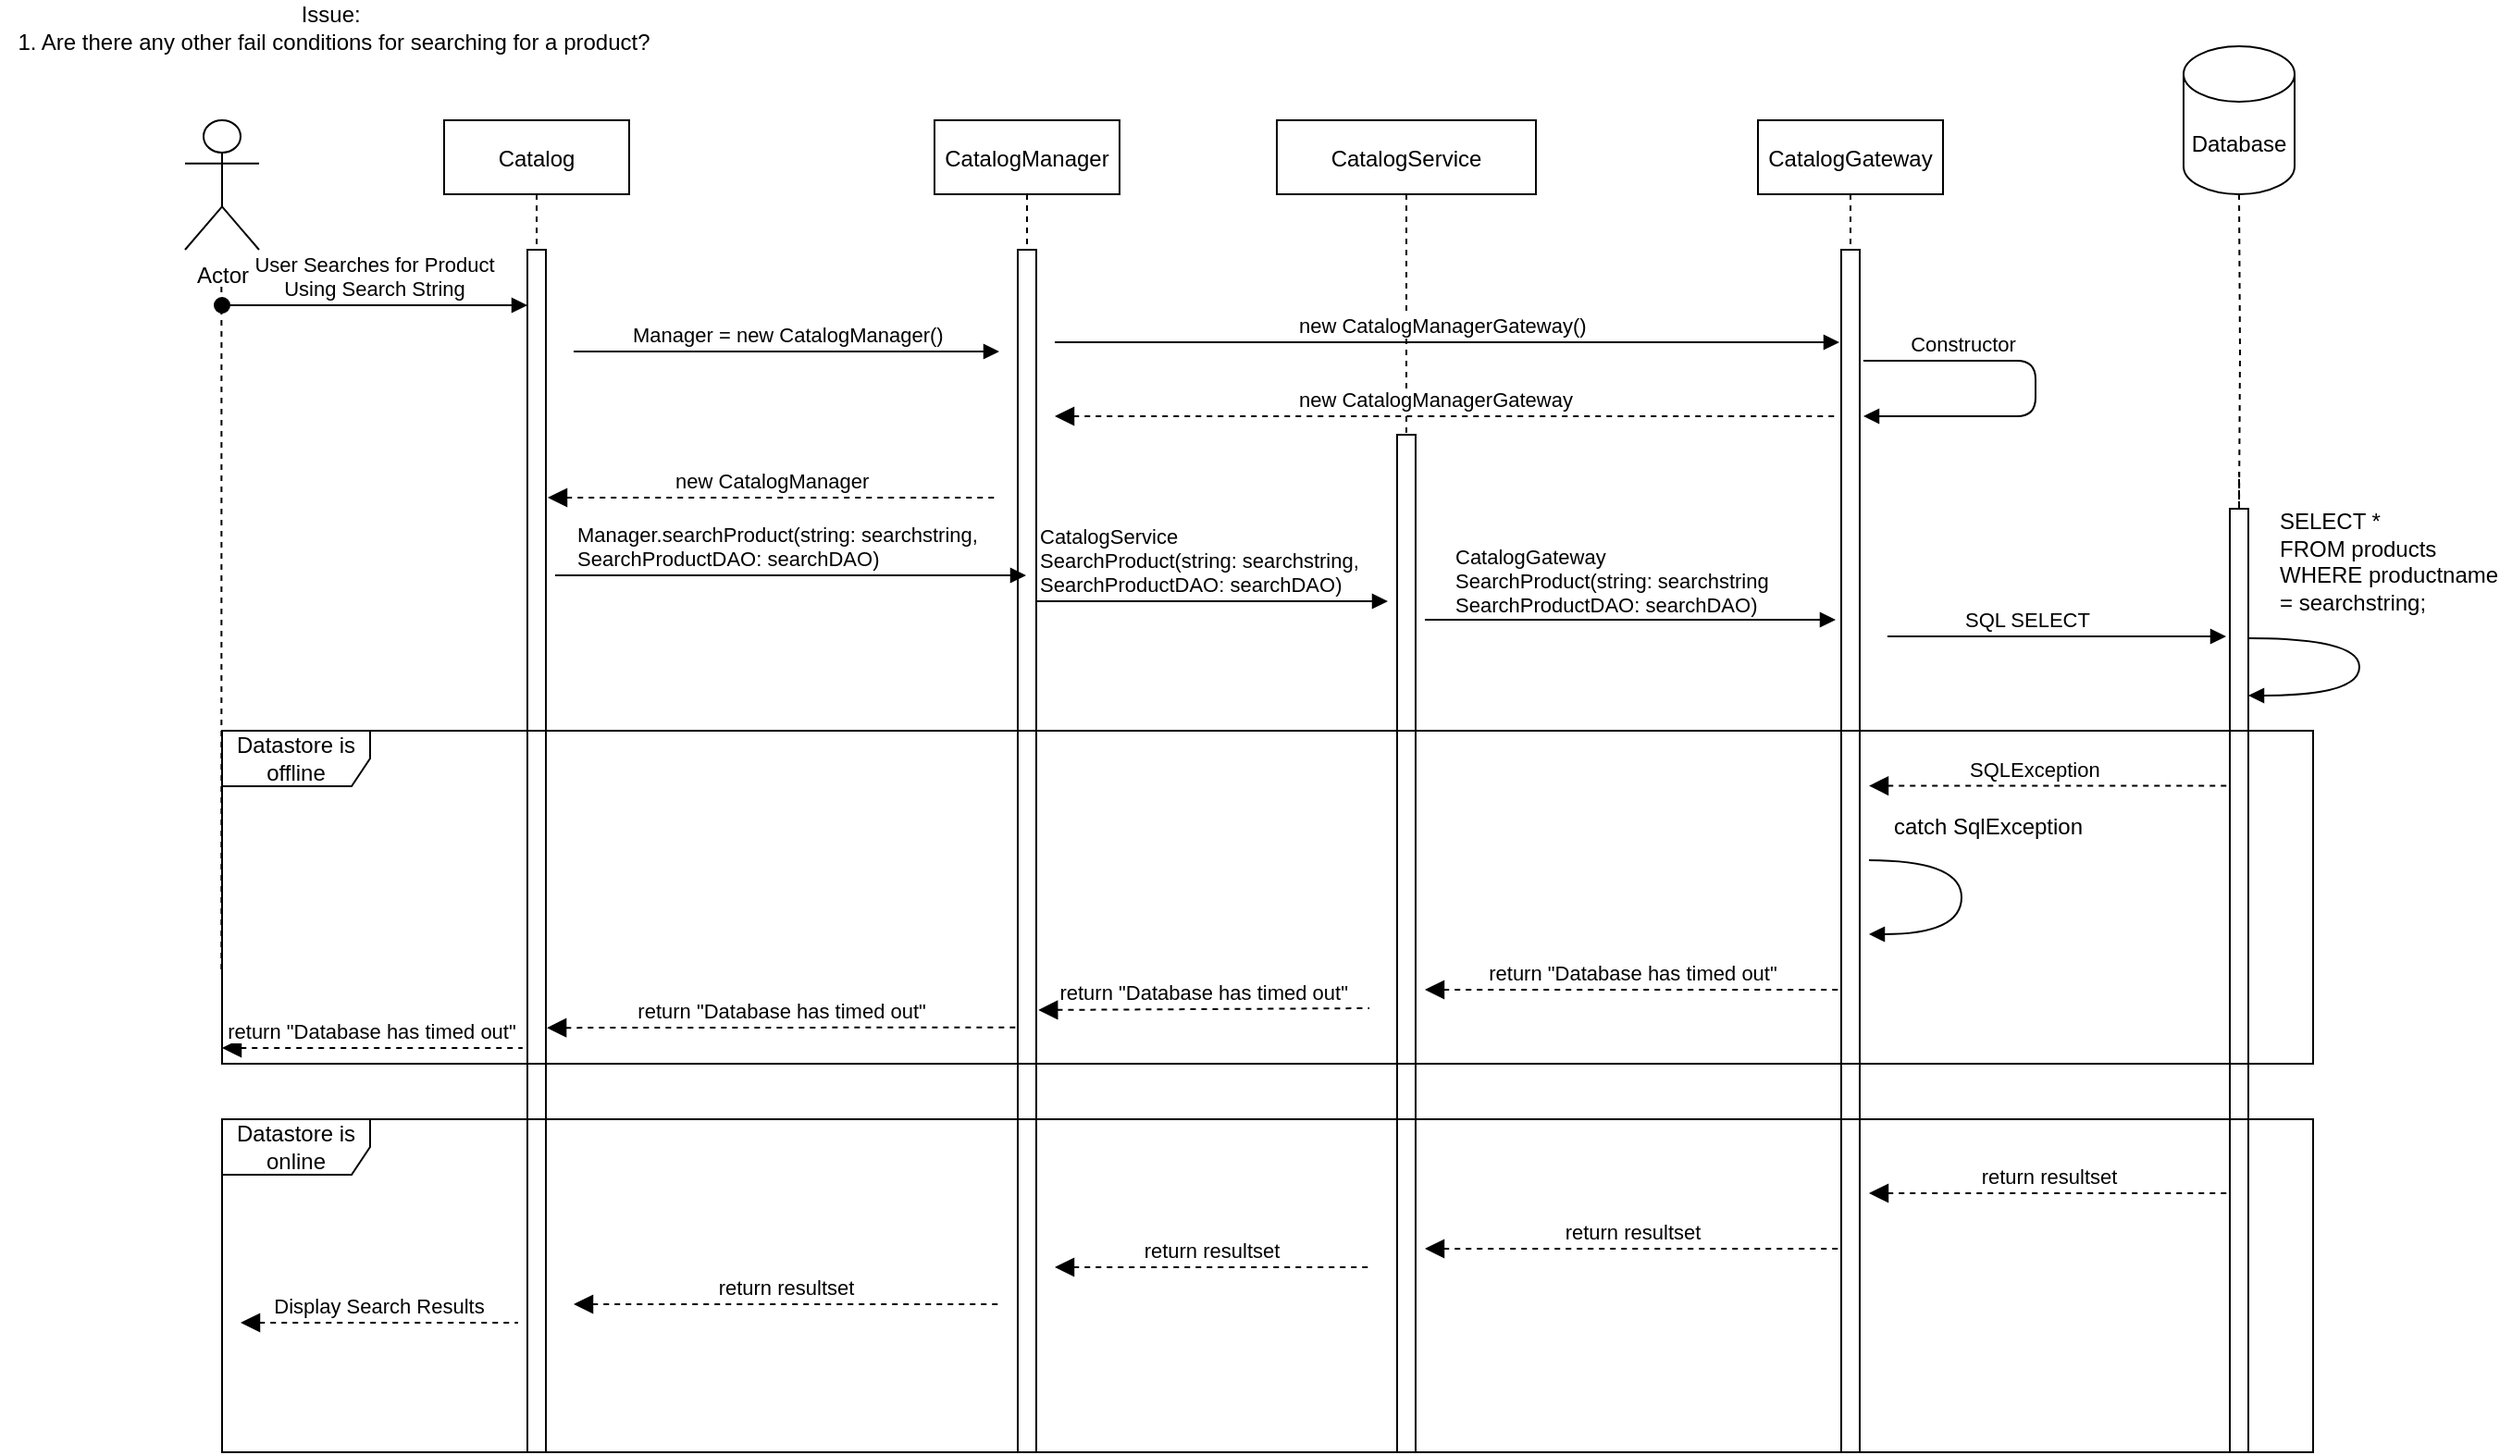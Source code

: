 <mxfile version="14.4.3" type="device" pages="4"><diagram id="kgpKYQtTHZ0yAKxKKP6v" name="Search"><mxGraphModel dx="2114" dy="571" grid="1" gridSize="10" guides="1" tooltips="1" connect="1" arrows="1" fold="1" page="1" pageScale="1" pageWidth="850" pageHeight="1100" math="0" shadow="0"><root><mxCell id="0"/><mxCell id="1" parent="0"/><mxCell id="3nuBFxr9cyL0pnOWT2aG-1" value="Catalog" style="shape=umlLifeline;perimeter=lifelinePerimeter;container=1;collapsible=0;recursiveResize=0;rounded=0;shadow=0;strokeWidth=1;" parent="1" vertex="1"><mxGeometry x="160" y="80" width="100" height="720" as="geometry"/></mxCell><mxCell id="3nuBFxr9cyL0pnOWT2aG-2" value="" style="points=[];perimeter=orthogonalPerimeter;rounded=0;shadow=0;strokeWidth=1;" parent="3nuBFxr9cyL0pnOWT2aG-1" vertex="1"><mxGeometry x="45" y="70" width="10" height="650" as="geometry"/></mxCell><mxCell id="3nuBFxr9cyL0pnOWT2aG-3" value="User Searches for Product &#10;Using Search String" style="verticalAlign=bottom;startArrow=oval;endArrow=block;startSize=8;shadow=0;strokeWidth=1;" parent="3nuBFxr9cyL0pnOWT2aG-1" target="3nuBFxr9cyL0pnOWT2aG-2" edge="1"><mxGeometry relative="1" as="geometry"><mxPoint x="-120" y="100" as="sourcePoint"/></mxGeometry></mxCell><mxCell id="3nuBFxr9cyL0pnOWT2aG-5" value="CatalogManager" style="shape=umlLifeline;perimeter=lifelinePerimeter;container=1;collapsible=0;recursiveResize=0;rounded=0;shadow=0;strokeWidth=1;" parent="1" vertex="1"><mxGeometry x="425" y="80" width="100" height="720" as="geometry"/></mxCell><mxCell id="3nuBFxr9cyL0pnOWT2aG-6" value="" style="points=[];perimeter=orthogonalPerimeter;rounded=0;shadow=0;strokeWidth=1;" parent="3nuBFxr9cyL0pnOWT2aG-5" vertex="1"><mxGeometry x="45" y="70" width="10" height="650" as="geometry"/></mxCell><mxCell id="WXAFPyoIMZ7RC-Q2w48T-3" style="edgeStyle=orthogonalEdgeStyle;rounded=0;orthogonalLoop=1;jettySize=auto;html=1;endArrow=none;endFill=0;dashed=1;" parent="1" edge="1"><mxGeometry relative="1" as="geometry"><mxPoint x="39.66" y="540" as="targetPoint"/><mxPoint x="39.66" y="170" as="sourcePoint"/><Array as="points"><mxPoint x="39.66" y="200"/></Array></mxGeometry></mxCell><mxCell id="WXAFPyoIMZ7RC-Q2w48T-1" value="Actor" style="shape=umlActor;verticalLabelPosition=bottom;verticalAlign=top;html=1;outlineConnect=0;" parent="1" vertex="1"><mxGeometry x="20" y="80" width="40" height="70" as="geometry"/></mxCell><mxCell id="WXAFPyoIMZ7RC-Q2w48T-5" value="CatalogService" style="shape=umlLifeline;perimeter=lifelinePerimeter;container=1;collapsible=0;recursiveResize=0;rounded=0;shadow=0;strokeWidth=1;size=40;" parent="1" vertex="1"><mxGeometry x="610" y="80" width="140" height="420" as="geometry"/></mxCell><mxCell id="WXAFPyoIMZ7RC-Q2w48T-6" value="" style="points=[];perimeter=orthogonalPerimeter;rounded=0;shadow=0;strokeWidth=1;" parent="WXAFPyoIMZ7RC-Q2w48T-5" vertex="1"><mxGeometry x="65" y="170" width="10" height="550" as="geometry"/></mxCell><mxCell id="WXAFPyoIMZ7RC-Q2w48T-7" value="Database" style="shape=cylinder3;whiteSpace=wrap;html=1;boundedLbl=1;backgroundOutline=1;size=15;" parent="1" vertex="1"><mxGeometry x="1100" y="40" width="60" height="80" as="geometry"/></mxCell><mxCell id="WXAFPyoIMZ7RC-Q2w48T-12" style="edgeStyle=orthogonalEdgeStyle;rounded=0;orthogonalLoop=1;jettySize=auto;html=1;dashed=1;startArrow=none;startFill=0;endArrow=none;endFill=0;" parent="1" source="WXAFPyoIMZ7RC-Q2w48T-20" edge="1"><mxGeometry relative="1" as="geometry"><mxPoint x="1130" y="430" as="targetPoint"/><mxPoint x="1130.0" y="155" as="sourcePoint"/></mxGeometry></mxCell><mxCell id="WXAFPyoIMZ7RC-Q2w48T-20" value="" style="points=[];perimeter=orthogonalPerimeter;rounded=0;shadow=0;strokeWidth=1;" parent="1" vertex="1"><mxGeometry x="1125" y="290" width="10" height="510" as="geometry"/></mxCell><mxCell id="WXAFPyoIMZ7RC-Q2w48T-21" style="edgeStyle=orthogonalEdgeStyle;rounded=0;orthogonalLoop=1;jettySize=auto;html=1;dashed=1;startArrow=none;startFill=0;endArrow=none;endFill=0;" parent="1" target="WXAFPyoIMZ7RC-Q2w48T-20" edge="1"><mxGeometry relative="1" as="geometry"><mxPoint x="1130" y="430" as="targetPoint"/><mxPoint x="1130" y="120" as="sourcePoint"/></mxGeometry></mxCell><mxCell id="i8fgYLc_nuhDsmOW6s10-1" value="Manager = new CatalogManager()" style="verticalAlign=bottom;startArrow=none;endArrow=block;startSize=8;shadow=0;strokeWidth=1;startFill=0;align=left;" parent="1" edge="1"><mxGeometry x="-0.739" relative="1" as="geometry"><mxPoint x="230" y="205" as="sourcePoint"/><mxPoint x="460" y="205" as="targetPoint"/><mxPoint as="offset"/></mxGeometry></mxCell><mxCell id="-4UAmmdVGkQTFgN0XfmL-1" value="CatalogGateway" style="shape=umlLifeline;perimeter=lifelinePerimeter;container=1;collapsible=0;recursiveResize=0;rounded=0;shadow=0;strokeWidth=1;size=40;" parent="1" vertex="1"><mxGeometry x="870" y="80" width="100" height="720" as="geometry"/></mxCell><mxCell id="-4UAmmdVGkQTFgN0XfmL-2" value="" style="points=[];perimeter=orthogonalPerimeter;rounded=0;shadow=0;strokeWidth=1;" parent="-4UAmmdVGkQTFgN0XfmL-1" vertex="1"><mxGeometry x="45" y="70" width="10" height="650" as="geometry"/></mxCell><mxCell id="-4UAmmdVGkQTFgN0XfmL-5" value="Constructor" style="verticalAlign=bottom;startArrow=none;endArrow=block;startSize=8;shadow=0;strokeWidth=1;startFill=0;rounded=1;" parent="-4UAmmdVGkQTFgN0XfmL-1" edge="1"><mxGeometry x="-0.502" relative="1" as="geometry"><mxPoint x="57" y="130" as="sourcePoint"/><mxPoint x="57" y="160" as="targetPoint"/><Array as="points"><mxPoint x="150" y="130"/><mxPoint x="150" y="160"/></Array><mxPoint as="offset"/></mxGeometry></mxCell><mxCell id="-4UAmmdVGkQTFgN0XfmL-3" value="new CatalogManagerGateway()" style="verticalAlign=bottom;startArrow=none;endArrow=block;startSize=8;shadow=0;strokeWidth=1;startFill=0;align=left;" parent="1" edge="1"><mxGeometry x="-0.387" relative="1" as="geometry"><mxPoint x="490" y="200" as="sourcePoint"/><mxPoint x="914" y="200" as="targetPoint"/><mxPoint as="offset"/></mxGeometry></mxCell><mxCell id="-4UAmmdVGkQTFgN0XfmL-4" value="new CatalogManagerGateway" style="verticalAlign=bottom;startArrow=block;endArrow=none;startSize=8;shadow=0;strokeWidth=1;startFill=1;endFill=0;dashed=1;align=left;" parent="1" edge="1"><mxGeometry x="-0.387" relative="1" as="geometry"><mxPoint x="490" y="240" as="sourcePoint"/><mxPoint x="914" y="240" as="targetPoint"/><mxPoint as="offset"/></mxGeometry></mxCell><mxCell id="-4UAmmdVGkQTFgN0XfmL-6" value=" new CatalogManager" style="verticalAlign=bottom;startArrow=block;endArrow=none;startSize=8;shadow=0;strokeWidth=1;startFill=1;endFill=0;dashed=1;align=left;" parent="1" edge="1"><mxGeometry x="-0.475" relative="1" as="geometry"><mxPoint x="216" y="284" as="sourcePoint"/><mxPoint x="460" y="284" as="targetPoint"/><mxPoint as="offset"/></mxGeometry></mxCell><mxCell id="-4UAmmdVGkQTFgN0XfmL-7" value="Manager.searchProduct(string: searchstring, &#10;SearchProductDAO: searchDAO)" style="verticalAlign=bottom;startArrow=none;endArrow=block;startSize=8;shadow=0;strokeWidth=1;startFill=0;align=left;" parent="1" target="3nuBFxr9cyL0pnOWT2aG-5" edge="1"><mxGeometry x="-0.921" relative="1" as="geometry"><mxPoint x="220" y="326" as="sourcePoint"/><mxPoint x="469" y="279" as="targetPoint"/><mxPoint as="offset"/></mxGeometry></mxCell><mxCell id="-4UAmmdVGkQTFgN0XfmL-8" value="Datastore is online" style="shape=umlFrame;whiteSpace=wrap;html=1;fontFamily=Helvetica;width=80;height=30;" parent="1" vertex="1"><mxGeometry x="40" y="620" width="1130" height="180" as="geometry"/></mxCell><mxCell id="-4UAmmdVGkQTFgN0XfmL-9" value="CatalogService&#10;SearchProduct(string: searchstring, &#10;SearchProductDAO: searchDAO)" style="verticalAlign=bottom;startArrow=none;endArrow=block;startSize=8;shadow=0;strokeWidth=1;startFill=0;exitX=1.181;exitY=0.332;exitDx=0;exitDy=0;exitPerimeter=0;align=left;" parent="1" edge="1"><mxGeometry x="-1" relative="1" as="geometry"><mxPoint x="480.0" y="340.0" as="sourcePoint"/><mxPoint x="670" y="340" as="targetPoint"/><mxPoint as="offset"/></mxGeometry></mxCell><mxCell id="-4UAmmdVGkQTFgN0XfmL-10" value="CatalogGateway&#10;SearchProduct(string: searchstring&#10;SearchProductDAO: searchDAO)" style="verticalAlign=bottom;startArrow=none;endArrow=block;startSize=8;shadow=0;strokeWidth=1;startFill=0;align=left;" parent="1" edge="1"><mxGeometry x="-0.871" y="-1" relative="1" as="geometry"><mxPoint x="690" y="350" as="sourcePoint"/><mxPoint x="912" y="350" as="targetPoint"/><mxPoint as="offset"/></mxGeometry></mxCell><mxCell id="-4UAmmdVGkQTFgN0XfmL-11" value="SQL SELECT" style="verticalAlign=bottom;startArrow=none;endArrow=block;startSize=8;shadow=0;strokeWidth=1;startFill=0;align=left;" parent="1" edge="1"><mxGeometry x="-0.563" relative="1" as="geometry"><mxPoint x="940" y="359" as="sourcePoint"/><mxPoint x="1123" y="359" as="targetPoint"/><mxPoint as="offset"/></mxGeometry></mxCell><mxCell id="-4UAmmdVGkQTFgN0XfmL-13" value="SQLException" style="verticalAlign=bottom;startArrow=block;endArrow=none;startSize=8;shadow=0;strokeWidth=1;startFill=1;align=left;endFill=0;dashed=1;" parent="1" edge="1"><mxGeometry x="-0.46" relative="1" as="geometry"><mxPoint x="930" y="439.76" as="sourcePoint"/><mxPoint x="1125" y="439.76" as="targetPoint"/><mxPoint as="offset"/></mxGeometry></mxCell><mxCell id="-4UAmmdVGkQTFgN0XfmL-14" value="&lt;font face=&quot;helvetica&quot;&gt;catch SqlException&lt;/font&gt;" style="html=1;verticalAlign=bottom;endArrow=block;labelBackgroundColor=none;fontFamily=Verdana;fontSize=12;elbow=vertical;edgeStyle=orthogonalEdgeStyle;curved=1;" parent="1" edge="1"><mxGeometry x="-0.286" y="16" relative="1" as="geometry"><mxPoint x="930.0" y="480" as="sourcePoint"/><mxPoint x="930.0" y="520" as="targetPoint"/><Array as="points"><mxPoint x="930.0" y="480"/><mxPoint x="980.0" y="480"/><mxPoint x="980.0" y="520"/></Array><mxPoint x="-2" y="-9" as="offset"/></mxGeometry></mxCell><mxCell id="-4UAmmdVGkQTFgN0XfmL-15" value="return &quot;Database has timed out&quot;" style="verticalAlign=bottom;startArrow=block;endArrow=none;startSize=8;shadow=0;strokeWidth=1;startFill=1;endFill=0;dashed=1;entryX=0.038;entryY=0.913;entryDx=0;entryDy=0;entryPerimeter=0;" parent="1" edge="1"><mxGeometry relative="1" as="geometry"><mxPoint x="690" y="550" as="sourcePoint"/><mxPoint x="915.38" y="550.05" as="targetPoint"/><Array as="points"/></mxGeometry></mxCell><mxCell id="-4UAmmdVGkQTFgN0XfmL-16" value="return &quot;Database has timed out&quot;" style="verticalAlign=bottom;startArrow=block;endArrow=none;startSize=8;shadow=0;strokeWidth=1;startFill=1;endFill=0;dashed=1;exitX=1.111;exitY=0.918;exitDx=0;exitDy=0;exitPerimeter=0;" parent="1" edge="1"><mxGeometry relative="1" as="geometry"><mxPoint x="481.11" y="560.98" as="sourcePoint"/><mxPoint x="660" y="560" as="targetPoint"/></mxGeometry></mxCell><mxCell id="-4UAmmdVGkQTFgN0XfmL-17" value="return &quot;Database has timed out&quot;" style="verticalAlign=bottom;startArrow=block;endArrow=none;startSize=8;shadow=0;strokeWidth=1;startFill=1;endFill=0;dashed=1;entryX=0;entryY=0.944;entryDx=0;entryDy=0;entryPerimeter=0;exitX=1.056;exitY=0.872;exitDx=0;exitDy=0;exitPerimeter=0;" parent="1" edge="1"><mxGeometry relative="1" as="geometry"><mxPoint x="215.56" y="570.58" as="sourcePoint"/><mxPoint x="470" y="570.34" as="targetPoint"/></mxGeometry></mxCell><mxCell id="-4UAmmdVGkQTFgN0XfmL-18" value="return &quot;Database has timed out&quot;" style="verticalAlign=bottom;startArrow=block;endArrow=none;startSize=8;shadow=0;strokeWidth=1;startFill=1;endFill=0;dashed=1;entryX=-0.257;entryY=0.9;entryDx=0;entryDy=0;entryPerimeter=0;" parent="1" edge="1"><mxGeometry relative="1" as="geometry"><mxPoint x="40" y="581.5" as="sourcePoint"/><mxPoint x="202.43" y="581.5" as="targetPoint"/></mxGeometry></mxCell><mxCell id="-4UAmmdVGkQTFgN0XfmL-19" value="Datastore is offline" style="shape=umlFrame;whiteSpace=wrap;html=1;fontFamily=Helvetica;width=80;height=30;" parent="1" vertex="1"><mxGeometry x="40" y="410" width="1130" height="180" as="geometry"/></mxCell><mxCell id="-4UAmmdVGkQTFgN0XfmL-20" value="&lt;font face=&quot;helvetica&quot;&gt;SELECT *&amp;nbsp;&lt;br&gt;FROM products&amp;nbsp;&lt;br&gt;WHERE productname &lt;br&gt;= searchstring;&lt;br&gt;&lt;/font&gt;" style="html=1;verticalAlign=bottom;endArrow=block;labelBackgroundColor=none;fontFamily=Verdana;fontSize=12;elbow=vertical;edgeStyle=orthogonalEdgeStyle;curved=1;align=left;" parent="1" edge="1"><mxGeometry x="-0.801" y="10" relative="1" as="geometry"><mxPoint x="1135" y="360" as="sourcePoint"/><mxPoint x="1135" y="391" as="targetPoint"/><Array as="points"><mxPoint x="1195" y="360"/><mxPoint x="1195" y="391"/></Array><mxPoint as="offset"/></mxGeometry></mxCell><mxCell id="NfpTCjL7W55ORIOJgQRp-3" value="return resultset" style="verticalAlign=bottom;startArrow=block;endArrow=none;startSize=8;shadow=0;strokeWidth=1;startFill=1;endFill=0;dashed=1;" parent="1" edge="1"><mxGeometry relative="1" as="geometry"><mxPoint x="930" y="660" as="sourcePoint"/><mxPoint x="1125" y="660" as="targetPoint"/></mxGeometry></mxCell><mxCell id="NfpTCjL7W55ORIOJgQRp-5" value="return resultset" style="verticalAlign=bottom;startArrow=block;endArrow=none;startSize=8;shadow=0;strokeWidth=1;startFill=1;endFill=0;dashed=1;" parent="1" edge="1"><mxGeometry relative="1" as="geometry"><mxPoint x="690" y="690" as="sourcePoint"/><mxPoint x="915" y="690" as="targetPoint"/></mxGeometry></mxCell><mxCell id="NfpTCjL7W55ORIOJgQRp-6" value="return resultset" style="verticalAlign=bottom;startArrow=block;endArrow=none;startSize=8;shadow=0;strokeWidth=1;startFill=1;endFill=0;dashed=1;" parent="1" edge="1"><mxGeometry relative="1" as="geometry"><mxPoint x="490" y="700" as="sourcePoint"/><mxPoint x="660" y="700" as="targetPoint"/></mxGeometry></mxCell><mxCell id="NfpTCjL7W55ORIOJgQRp-7" value="return resultset" style="verticalAlign=bottom;startArrow=block;endArrow=none;startSize=8;shadow=0;strokeWidth=1;startFill=1;endFill=0;dashed=1;" parent="1" edge="1"><mxGeometry relative="1" as="geometry"><mxPoint x="230" y="720" as="sourcePoint"/><mxPoint x="460" y="720" as="targetPoint"/></mxGeometry></mxCell><mxCell id="NfpTCjL7W55ORIOJgQRp-8" value="Display Search Results" style="verticalAlign=bottom;startArrow=block;endArrow=none;startSize=8;shadow=0;strokeWidth=1;startFill=1;endFill=0;dashed=1;" parent="1" edge="1"><mxGeometry relative="1" as="geometry"><mxPoint x="50" y="730" as="sourcePoint"/><mxPoint x="200" y="730" as="targetPoint"/></mxGeometry></mxCell><mxCell id="v3hSORW0rJgb0H_6CPSQ-1" value="Issue:&amp;nbsp;&lt;br&gt;1. Are there any other fail conditions for searching for a product?" style="text;html=1;align=center;verticalAlign=middle;resizable=0;points=[];autosize=1;" vertex="1" parent="1"><mxGeometry x="-80" y="15" width="360" height="30" as="geometry"/></mxCell></root></mxGraphModel></diagram><diagram id="BGwxnRWsuZWVE0cpJdVb" name="Filter"><mxGraphModel dx="2114" dy="571" grid="1" gridSize="10" guides="1" tooltips="1" connect="1" arrows="1" fold="1" page="1" pageScale="1" pageWidth="850" pageHeight="1100" math="0" shadow="0"><root><mxCell id="R0yeuzgTJN6DhnhWf93o-0"/><mxCell id="R0yeuzgTJN6DhnhWf93o-1" parent="R0yeuzgTJN6DhnhWf93o-0"/><mxCell id="pv0IoRAooELL4jX3tNhm-0" value="Catalog" style="shape=umlLifeline;perimeter=lifelinePerimeter;container=1;collapsible=0;recursiveResize=0;rounded=0;shadow=0;strokeWidth=1;" parent="R0yeuzgTJN6DhnhWf93o-1" vertex="1"><mxGeometry x="190" y="80" width="100" height="370" as="geometry"/></mxCell><mxCell id="pv0IoRAooELL4jX3tNhm-1" value="" style="points=[];perimeter=orthogonalPerimeter;rounded=0;shadow=0;strokeWidth=1;" parent="pv0IoRAooELL4jX3tNhm-0" vertex="1"><mxGeometry x="45" y="70" width="10" height="300" as="geometry"/></mxCell><mxCell id="pv0IoRAooELL4jX3tNhm-2" value="User Applies Filter &#10;to Result Set" style="verticalAlign=bottom;startArrow=oval;endArrow=block;startSize=8;shadow=0;strokeWidth=1;" parent="pv0IoRAooELL4jX3tNhm-0" target="pv0IoRAooELL4jX3tNhm-1" edge="1"><mxGeometry relative="1" as="geometry"><mxPoint x="-150" y="100" as="sourcePoint"/></mxGeometry></mxCell><mxCell id="pv0IoRAooELL4jX3tNhm-8" value="ApplyFilter(filter: string, ResultSet)" style="verticalAlign=bottom;startArrow=none;endArrow=block;startSize=8;shadow=0;strokeWidth=1;startFill=0;exitX=1.083;exitY=0.3;exitDx=0;exitDy=0;exitPerimeter=0;rounded=0;entryX=0.943;entryY=0.43;entryDx=0;entryDy=0;entryPerimeter=0;" parent="pv0IoRAooELL4jX3tNhm-0" source="pv0IoRAooELL4jX3tNhm-1" target="pv0IoRAooELL4jX3tNhm-1" edge="1"><mxGeometry x="-0.4" relative="1" as="geometry"><mxPoint x="60" y="130" as="sourcePoint"/><mxPoint x="70" y="200" as="targetPoint"/><Array as="points"><mxPoint x="190" y="160"/><mxPoint x="190" y="200"/></Array><mxPoint as="offset"/></mxGeometry></mxCell><mxCell id="pv0IoRAooELL4jX3tNhm-6" style="edgeStyle=orthogonalEdgeStyle;rounded=0;orthogonalLoop=1;jettySize=auto;html=1;endArrow=none;endFill=0;dashed=1;" parent="R0yeuzgTJN6DhnhWf93o-1" edge="1"><mxGeometry relative="1" as="geometry"><mxPoint x="40" y="540" as="targetPoint"/><mxPoint x="40" y="170" as="sourcePoint"/><Array as="points"><mxPoint x="40" y="200"/></Array></mxGeometry></mxCell><mxCell id="pv0IoRAooELL4jX3tNhm-7" value="Actor" style="shape=umlActor;verticalLabelPosition=bottom;verticalAlign=top;html=1;outlineConnect=0;" parent="R0yeuzgTJN6DhnhWf93o-1" vertex="1"><mxGeometry x="20" y="80" width="40" height="70" as="geometry"/></mxCell><mxCell id="pv0IoRAooELL4jX3tNhm-20" value="Display Filtered Results" style="verticalAlign=bottom;startArrow=block;endArrow=none;startSize=8;shadow=0;strokeWidth=1;startFill=1;entryX=-0.067;entryY=0.652;entryDx=0;entryDy=0;entryPerimeter=0;endFill=0;dashed=1;" parent="R0yeuzgTJN6DhnhWf93o-1" edge="1"><mxGeometry relative="1" as="geometry"><mxPoint x="40" y="420" as="sourcePoint"/><mxPoint x="237" y="420.3" as="targetPoint"/></mxGeometry></mxCell><mxCell id="kp2IwqiwqRp2Tndg1a97-0" value="Issue:&lt;br&gt;1. What do you think about applying a filter to all products rather than just the result set from search?&amp;nbsp;&lt;br&gt;For example, how about a filter that shows all graphics cards currently in the datastore? That changes the design a lot.&amp;nbsp;&lt;br&gt;2. What is the type of the result set?&amp;nbsp;" style="text;html=1;align=center;verticalAlign=middle;resizable=0;points=[];autosize=1;" parent="R0yeuzgTJN6DhnhWf93o-1" vertex="1"><mxGeometry x="-195" width="650" height="60" as="geometry"/></mxCell><mxCell id="RPHQSxaKUrOX63xeO99b-1" value="Log Filter Application?" style="verticalAlign=bottom;startArrow=none;endArrow=block;startSize=8;shadow=0;strokeWidth=1;startFill=0;rounded=0;exitX=1.064;exitY=0.567;exitDx=0;exitDy=0;exitPerimeter=0;" parent="R0yeuzgTJN6DhnhWf93o-1" edge="1"><mxGeometry x="-0.311" relative="1" as="geometry"><mxPoint x="245" y="320.1" as="sourcePoint"/><mxPoint x="245.36" y="350" as="targetPoint"/><Array as="points"><mxPoint x="319.36" y="320"/><mxPoint x="319.36" y="350"/></Array><mxPoint as="offset"/></mxGeometry></mxCell></root></mxGraphModel></diagram><diagram id="H-SemG5n6Rrfj1DlaVk0" name="View Product Details"><mxGraphModel dx="2114" dy="1671" grid="1" gridSize="10" guides="1" tooltips="1" connect="1" arrows="1" fold="1" page="1" pageScale="1" pageWidth="850" pageHeight="1100" math="0" shadow="0"><root><mxCell id="u1gpcHOA-rdwZ4rZES3M-0"/><mxCell id="u1gpcHOA-rdwZ4rZES3M-1" parent="u1gpcHOA-rdwZ4rZES3M-0"/><mxCell id="CONjmM0PJB4RFGvOLE5r-0" value="Catalog" style="shape=umlLifeline;perimeter=lifelinePerimeter;container=1;collapsible=0;recursiveResize=0;rounded=0;shadow=0;strokeWidth=1;" parent="u1gpcHOA-rdwZ4rZES3M-1" vertex="1"><mxGeometry x="160" y="80" width="100" height="720" as="geometry"/></mxCell><mxCell id="CONjmM0PJB4RFGvOLE5r-1" value="" style="points=[];perimeter=orthogonalPerimeter;rounded=0;shadow=0;strokeWidth=1;" parent="CONjmM0PJB4RFGvOLE5r-0" vertex="1"><mxGeometry x="45" y="70" width="10" height="650" as="geometry"/></mxCell><mxCell id="CONjmM0PJB4RFGvOLE5r-2" value="User Searches for Product &#10;Using Search String" style="verticalAlign=bottom;startArrow=oval;endArrow=block;startSize=8;shadow=0;strokeWidth=1;" parent="CONjmM0PJB4RFGvOLE5r-0" target="CONjmM0PJB4RFGvOLE5r-1" edge="1"><mxGeometry relative="1" as="geometry"><mxPoint x="-120" y="100" as="sourcePoint"/></mxGeometry></mxCell><mxCell id="CONjmM0PJB4RFGvOLE5r-3" value="CatalogManager" style="shape=umlLifeline;perimeter=lifelinePerimeter;container=1;collapsible=0;recursiveResize=0;rounded=0;shadow=0;strokeWidth=1;" parent="u1gpcHOA-rdwZ4rZES3M-1" vertex="1"><mxGeometry x="425" y="80" width="100" height="720" as="geometry"/></mxCell><mxCell id="CONjmM0PJB4RFGvOLE5r-4" value="" style="points=[];perimeter=orthogonalPerimeter;rounded=0;shadow=0;strokeWidth=1;" parent="CONjmM0PJB4RFGvOLE5r-3" vertex="1"><mxGeometry x="45" y="70" width="10" height="650" as="geometry"/></mxCell><mxCell id="CONjmM0PJB4RFGvOLE5r-5" style="edgeStyle=orthogonalEdgeStyle;rounded=0;orthogonalLoop=1;jettySize=auto;html=1;endArrow=none;endFill=0;dashed=1;" parent="u1gpcHOA-rdwZ4rZES3M-1" edge="1"><mxGeometry relative="1" as="geometry"><mxPoint x="39.66" y="540" as="targetPoint"/><mxPoint x="39.66" y="170" as="sourcePoint"/><Array as="points"><mxPoint x="39.66" y="200"/></Array></mxGeometry></mxCell><mxCell id="CONjmM0PJB4RFGvOLE5r-6" value="Actor" style="shape=umlActor;verticalLabelPosition=bottom;verticalAlign=top;html=1;outlineConnect=0;" parent="u1gpcHOA-rdwZ4rZES3M-1" vertex="1"><mxGeometry x="20" y="80" width="40" height="70" as="geometry"/></mxCell><mxCell id="CONjmM0PJB4RFGvOLE5r-7" value="CatalogService" style="shape=umlLifeline;perimeter=lifelinePerimeter;container=1;collapsible=0;recursiveResize=0;rounded=0;shadow=0;strokeWidth=1;size=40;" parent="u1gpcHOA-rdwZ4rZES3M-1" vertex="1"><mxGeometry x="670" y="80" width="100" height="720" as="geometry"/></mxCell><mxCell id="CONjmM0PJB4RFGvOLE5r-8" value="" style="points=[];perimeter=orthogonalPerimeter;rounded=0;shadow=0;strokeWidth=1;" parent="CONjmM0PJB4RFGvOLE5r-7" vertex="1"><mxGeometry x="45" y="170" width="10" height="550" as="geometry"/></mxCell><mxCell id="CONjmM0PJB4RFGvOLE5r-9" value="Database" style="shape=cylinder3;whiteSpace=wrap;html=1;boundedLbl=1;backgroundOutline=1;size=15;" parent="u1gpcHOA-rdwZ4rZES3M-1" vertex="1"><mxGeometry x="1120" y="40" width="60" height="80" as="geometry"/></mxCell><mxCell id="CONjmM0PJB4RFGvOLE5r-10" style="edgeStyle=orthogonalEdgeStyle;rounded=0;orthogonalLoop=1;jettySize=auto;html=1;dashed=1;startArrow=none;startFill=0;endArrow=none;endFill=0;" parent="u1gpcHOA-rdwZ4rZES3M-1" source="CONjmM0PJB4RFGvOLE5r-11" edge="1"><mxGeometry relative="1" as="geometry"><mxPoint x="1150" y="430" as="targetPoint"/><mxPoint x="1150.0" y="155" as="sourcePoint"/></mxGeometry></mxCell><mxCell id="CONjmM0PJB4RFGvOLE5r-11" value="" style="points=[];perimeter=orthogonalPerimeter;rounded=0;shadow=0;strokeWidth=1;" parent="u1gpcHOA-rdwZ4rZES3M-1" vertex="1"><mxGeometry x="1145" y="290" width="10" height="510" as="geometry"/></mxCell><mxCell id="CONjmM0PJB4RFGvOLE5r-12" style="edgeStyle=orthogonalEdgeStyle;rounded=0;orthogonalLoop=1;jettySize=auto;html=1;dashed=1;startArrow=none;startFill=0;endArrow=none;endFill=0;" parent="u1gpcHOA-rdwZ4rZES3M-1" target="CONjmM0PJB4RFGvOLE5r-11" edge="1"><mxGeometry relative="1" as="geometry"><mxPoint x="1150" y="430" as="targetPoint"/><mxPoint x="1150" y="120" as="sourcePoint"/></mxGeometry></mxCell><mxCell id="CONjmM0PJB4RFGvOLE5r-13" value="Manager = new CatalogManager()" style="verticalAlign=bottom;startArrow=none;endArrow=block;startSize=8;shadow=0;strokeWidth=1;startFill=0;align=left;" parent="u1gpcHOA-rdwZ4rZES3M-1" edge="1"><mxGeometry x="-0.739" relative="1" as="geometry"><mxPoint x="230" y="205" as="sourcePoint"/><mxPoint x="460" y="205" as="targetPoint"/><mxPoint as="offset"/></mxGeometry></mxCell><mxCell id="CONjmM0PJB4RFGvOLE5r-14" value="CatalogGateway" style="shape=umlLifeline;perimeter=lifelinePerimeter;container=1;collapsible=0;recursiveResize=0;rounded=0;shadow=0;strokeWidth=1;size=40;" parent="u1gpcHOA-rdwZ4rZES3M-1" vertex="1"><mxGeometry x="890" y="80" width="100" height="720" as="geometry"/></mxCell><mxCell id="CONjmM0PJB4RFGvOLE5r-15" value="" style="points=[];perimeter=orthogonalPerimeter;rounded=0;shadow=0;strokeWidth=1;" parent="CONjmM0PJB4RFGvOLE5r-14" vertex="1"><mxGeometry x="45" y="70" width="10" height="650" as="geometry"/></mxCell><mxCell id="CONjmM0PJB4RFGvOLE5r-16" value="Constructor" style="verticalAlign=bottom;startArrow=none;endArrow=block;startSize=8;shadow=0;strokeWidth=1;startFill=0;rounded=1;" parent="CONjmM0PJB4RFGvOLE5r-14" edge="1"><mxGeometry x="-0.502" relative="1" as="geometry"><mxPoint x="57" y="130" as="sourcePoint"/><mxPoint x="57" y="160" as="targetPoint"/><Array as="points"><mxPoint x="150" y="130"/><mxPoint x="150" y="160"/></Array><mxPoint as="offset"/></mxGeometry></mxCell><mxCell id="CONjmM0PJB4RFGvOLE5r-17" value="new CatalogManagerGateway()" style="verticalAlign=bottom;startArrow=none;endArrow=block;startSize=8;shadow=0;strokeWidth=1;startFill=0;align=left;" parent="u1gpcHOA-rdwZ4rZES3M-1" edge="1"><mxGeometry x="-0.387" relative="1" as="geometry"><mxPoint x="490" y="200" as="sourcePoint"/><mxPoint x="920" y="200" as="targetPoint"/><mxPoint as="offset"/></mxGeometry></mxCell><mxCell id="CONjmM0PJB4RFGvOLE5r-18" value="new CatalogManagerGateway" style="verticalAlign=bottom;startArrow=block;endArrow=none;startSize=8;shadow=0;strokeWidth=1;startFill=1;endFill=0;dashed=1;align=left;" parent="u1gpcHOA-rdwZ4rZES3M-1" edge="1"><mxGeometry x="-0.387" relative="1" as="geometry"><mxPoint x="490" y="240" as="sourcePoint"/><mxPoint x="920" y="240" as="targetPoint"/><mxPoint as="offset"/></mxGeometry></mxCell><mxCell id="CONjmM0PJB4RFGvOLE5r-19" value=" new CatalogManager" style="verticalAlign=bottom;startArrow=block;endArrow=none;startSize=8;shadow=0;strokeWidth=1;startFill=1;endFill=0;dashed=1;align=left;" parent="u1gpcHOA-rdwZ4rZES3M-1" edge="1"><mxGeometry x="-0.475" relative="1" as="geometry"><mxPoint x="216" y="284" as="sourcePoint"/><mxPoint x="460" y="284" as="targetPoint"/><mxPoint as="offset"/></mxGeometry></mxCell><mxCell id="CONjmM0PJB4RFGvOLE5r-20" value="Manager.ViewProductDetails(string: productString, &#10;ViewProductDetailsDAO: productDAO)" style="verticalAlign=bottom;startArrow=none;endArrow=block;startSize=8;shadow=0;strokeWidth=1;startFill=0;align=left;" parent="u1gpcHOA-rdwZ4rZES3M-1" target="CONjmM0PJB4RFGvOLE5r-3" edge="1"><mxGeometry x="-1" relative="1" as="geometry"><mxPoint x="220" y="326" as="sourcePoint"/><mxPoint x="469" y="279" as="targetPoint"/><mxPoint as="offset"/></mxGeometry></mxCell><mxCell id="CONjmM0PJB4RFGvOLE5r-21" value="Datastore is online" style="shape=umlFrame;whiteSpace=wrap;html=1;fontFamily=Helvetica;width=80;height=30;" parent="u1gpcHOA-rdwZ4rZES3M-1" vertex="1"><mxGeometry x="40" y="610" width="1130" height="180" as="geometry"/></mxCell><mxCell id="CONjmM0PJB4RFGvOLE5r-22" value="CatalogService&#10;ViewProductDetails(string: productString, &#10;ViewProductDetailsDAO: productDAO)" style="verticalAlign=bottom;startArrow=none;endArrow=block;startSize=8;shadow=0;strokeWidth=1;startFill=0;exitX=1.181;exitY=0.332;exitDx=0;exitDy=0;exitPerimeter=0;align=left;" parent="u1gpcHOA-rdwZ4rZES3M-1" edge="1"><mxGeometry x="-0.829" relative="1" as="geometry"><mxPoint x="480" y="340" as="sourcePoint"/><mxPoint x="714" y="340.29" as="targetPoint"/><mxPoint as="offset"/></mxGeometry></mxCell><mxCell id="CONjmM0PJB4RFGvOLE5r-23" value="CatalogGateway&#10;ViewProductDetails(string: productString, &#10;ViewProductDetailsDAO: productDAO)" style="verticalAlign=bottom;startArrow=none;endArrow=block;startSize=8;shadow=0;strokeWidth=1;startFill=0;align=left;" parent="u1gpcHOA-rdwZ4rZES3M-1" edge="1"><mxGeometry x="-1" relative="1" as="geometry"><mxPoint x="727" y="350" as="sourcePoint"/><mxPoint x="920" y="350" as="targetPoint"/><mxPoint as="offset"/></mxGeometry></mxCell><mxCell id="CONjmM0PJB4RFGvOLE5r-24" value="SQL SELECT" style="verticalAlign=bottom;startArrow=none;endArrow=block;startSize=8;shadow=0;strokeWidth=1;startFill=0;align=left;" parent="u1gpcHOA-rdwZ4rZES3M-1" edge="1"><mxGeometry x="-0.563" relative="1" as="geometry"><mxPoint x="950" y="359" as="sourcePoint"/><mxPoint x="1143" y="359" as="targetPoint"/><mxPoint as="offset"/></mxGeometry></mxCell><mxCell id="CONjmM0PJB4RFGvOLE5r-25" value="SQLException" style="verticalAlign=bottom;startArrow=block;endArrow=none;startSize=8;shadow=0;strokeWidth=1;startFill=1;align=left;endFill=0;dashed=1;" parent="u1gpcHOA-rdwZ4rZES3M-1" edge="1"><mxGeometry x="-0.46" relative="1" as="geometry"><mxPoint x="950" y="439.76" as="sourcePoint"/><mxPoint x="1145" y="439.76" as="targetPoint"/><mxPoint as="offset"/></mxGeometry></mxCell><mxCell id="CONjmM0PJB4RFGvOLE5r-26" value="&lt;font face=&quot;helvetica&quot;&gt;catch SqlException&lt;/font&gt;" style="html=1;verticalAlign=bottom;endArrow=block;labelBackgroundColor=none;fontFamily=Verdana;fontSize=12;elbow=vertical;edgeStyle=orthogonalEdgeStyle;curved=1;" parent="u1gpcHOA-rdwZ4rZES3M-1" edge="1"><mxGeometry x="-0.286" y="16" relative="1" as="geometry"><mxPoint x="950.0" y="480" as="sourcePoint"/><mxPoint x="950.0" y="520" as="targetPoint"/><Array as="points"><mxPoint x="950.0" y="480"/><mxPoint x="1000.0" y="480"/><mxPoint x="1000.0" y="520"/></Array><mxPoint x="-2" y="-9" as="offset"/></mxGeometry></mxCell><mxCell id="CONjmM0PJB4RFGvOLE5r-27" value="return &quot;Database has timed out&quot;" style="verticalAlign=bottom;startArrow=block;endArrow=none;startSize=8;shadow=0;strokeWidth=1;startFill=1;endFill=0;dashed=1;exitX=1.086;exitY=0.878;exitDx=0;exitDy=0;exitPerimeter=0;" parent="u1gpcHOA-rdwZ4rZES3M-1" edge="1"><mxGeometry relative="1" as="geometry"><mxPoint x="725.86" y="550" as="sourcePoint"/><mxPoint x="920" y="550" as="targetPoint"/><Array as="points"/></mxGeometry></mxCell><mxCell id="CONjmM0PJB4RFGvOLE5r-28" value="return &quot;Database has timed out&quot;" style="verticalAlign=bottom;startArrow=block;endArrow=none;startSize=8;shadow=0;strokeWidth=1;startFill=1;endFill=0;dashed=1;entryX=0;entryY=0.919;entryDx=0;entryDy=0;entryPerimeter=0;exitX=1.111;exitY=0.918;exitDx=0;exitDy=0;exitPerimeter=0;" parent="u1gpcHOA-rdwZ4rZES3M-1" edge="1"><mxGeometry relative="1" as="geometry"><mxPoint x="481.11" y="560.98" as="sourcePoint"/><mxPoint x="715" y="560.25" as="targetPoint"/></mxGeometry></mxCell><mxCell id="CONjmM0PJB4RFGvOLE5r-29" value="return &quot;Database has timed out&quot;" style="verticalAlign=bottom;startArrow=block;endArrow=none;startSize=8;shadow=0;strokeWidth=1;startFill=1;endFill=0;dashed=1;entryX=0;entryY=0.944;entryDx=0;entryDy=0;entryPerimeter=0;exitX=1.056;exitY=0.872;exitDx=0;exitDy=0;exitPerimeter=0;" parent="u1gpcHOA-rdwZ4rZES3M-1" edge="1"><mxGeometry relative="1" as="geometry"><mxPoint x="215.56" y="570.58" as="sourcePoint"/><mxPoint x="470" y="570.34" as="targetPoint"/></mxGeometry></mxCell><mxCell id="CONjmM0PJB4RFGvOLE5r-30" value="return &quot;Database has timed out&quot;" style="verticalAlign=bottom;startArrow=block;endArrow=none;startSize=8;shadow=0;strokeWidth=1;startFill=1;endFill=0;dashed=1;entryX=-0.257;entryY=0.9;entryDx=0;entryDy=0;entryPerimeter=0;" parent="u1gpcHOA-rdwZ4rZES3M-1" edge="1"><mxGeometry relative="1" as="geometry"><mxPoint x="40" y="581.5" as="sourcePoint"/><mxPoint x="202.43" y="581.5" as="targetPoint"/></mxGeometry></mxCell><mxCell id="CONjmM0PJB4RFGvOLE5r-31" value="Datastore is offline" style="shape=umlFrame;whiteSpace=wrap;html=1;fontFamily=Helvetica;width=80;height=30;" parent="u1gpcHOA-rdwZ4rZES3M-1" vertex="1"><mxGeometry x="40" y="410" width="1130" height="180" as="geometry"/></mxCell><mxCell id="CONjmM0PJB4RFGvOLE5r-32" value="&lt;font face=&quot;helvetica&quot;&gt;SELECT *&amp;nbsp;&lt;br&gt;FROM productDetails&lt;br&gt;WHERE productname &lt;br&gt;= productString;&lt;br&gt;&lt;/font&gt;" style="html=1;verticalAlign=bottom;endArrow=block;labelBackgroundColor=none;fontFamily=Verdana;fontSize=12;elbow=vertical;edgeStyle=orthogonalEdgeStyle;curved=1;align=left;" parent="u1gpcHOA-rdwZ4rZES3M-1" edge="1"><mxGeometry x="-0.801" y="10" relative="1" as="geometry"><mxPoint x="1155" y="360" as="sourcePoint"/><mxPoint x="1155" y="391" as="targetPoint"/><Array as="points"><mxPoint x="1215" y="360"/><mxPoint x="1215" y="391"/></Array><mxPoint as="offset"/></mxGeometry></mxCell><mxCell id="CONjmM0PJB4RFGvOLE5r-33" value="return productDetails" style="verticalAlign=bottom;startArrow=block;endArrow=none;startSize=8;shadow=0;strokeWidth=1;startFill=1;endFill=0;dashed=1;" parent="u1gpcHOA-rdwZ4rZES3M-1" edge="1"><mxGeometry relative="1" as="geometry"><mxPoint x="950" y="660" as="sourcePoint"/><mxPoint x="1145" y="660" as="targetPoint"/></mxGeometry></mxCell><mxCell id="CONjmM0PJB4RFGvOLE5r-34" value="return productDetails" style="verticalAlign=bottom;startArrow=block;endArrow=none;startSize=8;shadow=0;strokeWidth=1;startFill=1;endFill=0;dashed=1;" parent="u1gpcHOA-rdwZ4rZES3M-1" edge="1"><mxGeometry relative="1" as="geometry"><mxPoint x="730" y="690" as="sourcePoint"/><mxPoint x="915" y="690" as="targetPoint"/></mxGeometry></mxCell><mxCell id="CONjmM0PJB4RFGvOLE5r-35" value="return productDetails" style="verticalAlign=bottom;startArrow=block;endArrow=none;startSize=8;shadow=0;strokeWidth=1;startFill=1;endFill=0;dashed=1;" parent="u1gpcHOA-rdwZ4rZES3M-1" edge="1"><mxGeometry relative="1" as="geometry"><mxPoint x="490" y="700" as="sourcePoint"/><mxPoint x="705" y="700" as="targetPoint"/></mxGeometry></mxCell><mxCell id="CONjmM0PJB4RFGvOLE5r-36" value="return productDetails" style="verticalAlign=bottom;startArrow=block;endArrow=none;startSize=8;shadow=0;strokeWidth=1;startFill=1;endFill=0;dashed=1;" parent="u1gpcHOA-rdwZ4rZES3M-1" edge="1"><mxGeometry relative="1" as="geometry"><mxPoint x="230" y="720" as="sourcePoint"/><mxPoint x="460" y="720" as="targetPoint"/></mxGeometry></mxCell><mxCell id="CONjmM0PJB4RFGvOLE5r-37" value="return productDetails" style="verticalAlign=bottom;startArrow=block;endArrow=none;startSize=8;shadow=0;strokeWidth=1;startFill=1;endFill=0;dashed=1;" parent="u1gpcHOA-rdwZ4rZES3M-1" edge="1"><mxGeometry relative="1" as="geometry"><mxPoint x="50" y="730" as="sourcePoint"/><mxPoint x="200" y="730" as="targetPoint"/></mxGeometry></mxCell><mxCell id="SqVCGA2jHl96n4izFEya-0" value="Issue:&lt;br&gt;1. Is product details not existing when trying to view it a fail condition?" style="text;html=1;align=center;verticalAlign=middle;resizable=0;points=[];autosize=1;" vertex="1" parent="u1gpcHOA-rdwZ4rZES3M-1"><mxGeometry x="-105" y="-5" width="390" height="30" as="geometry"/></mxCell></root></mxGraphModel></diagram><diagram id="v_J-Bb-Z0QSCmKkFkCC1" name="Save Product to User Account"><mxGraphModel dx="2114" dy="1671" grid="1" gridSize="10" guides="1" tooltips="1" connect="1" arrows="1" fold="1" page="1" pageScale="1" pageWidth="850" pageHeight="1100" math="0" shadow="0"><root><mxCell id="X9KqBXGUeROAEQmSyv1p-0"/><mxCell id="X9KqBXGUeROAEQmSyv1p-1" parent="X9KqBXGUeROAEQmSyv1p-0"/><mxCell id="na8ZK_RW-e3Kjo18ZrnD-0" value="Catalog" style="shape=umlLifeline;perimeter=lifelinePerimeter;container=1;collapsible=0;recursiveResize=0;rounded=0;shadow=0;strokeWidth=1;" parent="X9KqBXGUeROAEQmSyv1p-1" vertex="1"><mxGeometry x="160" y="80" width="100" height="720" as="geometry"/></mxCell><mxCell id="na8ZK_RW-e3Kjo18ZrnD-1" value="" style="points=[];perimeter=orthogonalPerimeter;rounded=0;shadow=0;strokeWidth=1;" parent="na8ZK_RW-e3Kjo18ZrnD-0" vertex="1"><mxGeometry x="45" y="70" width="10" height="650" as="geometry"/></mxCell><mxCell id="na8ZK_RW-e3Kjo18ZrnD-2" value="User Searches for Product &#10;Using Search String" style="verticalAlign=bottom;startArrow=oval;endArrow=block;startSize=8;shadow=0;strokeWidth=1;" parent="na8ZK_RW-e3Kjo18ZrnD-0" target="na8ZK_RW-e3Kjo18ZrnD-1" edge="1"><mxGeometry relative="1" as="geometry"><mxPoint x="-120" y="100" as="sourcePoint"/></mxGeometry></mxCell><mxCell id="na8ZK_RW-e3Kjo18ZrnD-3" value="CatalogManager" style="shape=umlLifeline;perimeter=lifelinePerimeter;container=1;collapsible=0;recursiveResize=0;rounded=0;shadow=0;strokeWidth=1;" parent="X9KqBXGUeROAEQmSyv1p-1" vertex="1"><mxGeometry x="580" y="80" width="100" height="720" as="geometry"/></mxCell><mxCell id="na8ZK_RW-e3Kjo18ZrnD-4" value="" style="points=[];perimeter=orthogonalPerimeter;rounded=0;shadow=0;strokeWidth=1;" parent="na8ZK_RW-e3Kjo18ZrnD-3" vertex="1"><mxGeometry x="45" y="70" width="10" height="650" as="geometry"/></mxCell><mxCell id="na8ZK_RW-e3Kjo18ZrnD-5" style="edgeStyle=orthogonalEdgeStyle;rounded=0;orthogonalLoop=1;jettySize=auto;html=1;endArrow=none;endFill=0;dashed=1;" parent="X9KqBXGUeROAEQmSyv1p-1" edge="1"><mxGeometry relative="1" as="geometry"><mxPoint x="39.66" y="540" as="targetPoint"/><mxPoint x="39.66" y="170" as="sourcePoint"/><Array as="points"><mxPoint x="39.66" y="200"/></Array></mxGeometry></mxCell><mxCell id="na8ZK_RW-e3Kjo18ZrnD-6" value="Actor" style="shape=umlActor;verticalLabelPosition=bottom;verticalAlign=top;html=1;outlineConnect=0;" parent="X9KqBXGUeROAEQmSyv1p-1" vertex="1"><mxGeometry x="20" y="80" width="40" height="70" as="geometry"/></mxCell><mxCell id="na8ZK_RW-e3Kjo18ZrnD-7" value="CatalogService" style="shape=umlLifeline;perimeter=lifelinePerimeter;container=1;collapsible=0;recursiveResize=0;rounded=0;shadow=0;strokeWidth=1;size=40;" parent="X9KqBXGUeROAEQmSyv1p-1" vertex="1"><mxGeometry x="825" y="80" width="100" height="720" as="geometry"/></mxCell><mxCell id="na8ZK_RW-e3Kjo18ZrnD-8" value="" style="points=[];perimeter=orthogonalPerimeter;rounded=0;shadow=0;strokeWidth=1;" parent="na8ZK_RW-e3Kjo18ZrnD-7" vertex="1"><mxGeometry x="45" y="170" width="10" height="550" as="geometry"/></mxCell><mxCell id="na8ZK_RW-e3Kjo18ZrnD-9" value="Database" style="shape=cylinder3;whiteSpace=wrap;html=1;boundedLbl=1;backgroundOutline=1;size=15;" parent="X9KqBXGUeROAEQmSyv1p-1" vertex="1"><mxGeometry x="1275" y="40" width="60" height="80" as="geometry"/></mxCell><mxCell id="na8ZK_RW-e3Kjo18ZrnD-10" style="edgeStyle=orthogonalEdgeStyle;rounded=0;orthogonalLoop=1;jettySize=auto;html=1;dashed=1;startArrow=none;startFill=0;endArrow=none;endFill=0;" parent="X9KqBXGUeROAEQmSyv1p-1" source="na8ZK_RW-e3Kjo18ZrnD-11" edge="1"><mxGeometry relative="1" as="geometry"><mxPoint x="1305.0" y="430" as="targetPoint"/><mxPoint x="1305.0" y="155" as="sourcePoint"/></mxGeometry></mxCell><mxCell id="na8ZK_RW-e3Kjo18ZrnD-11" value="" style="points=[];perimeter=orthogonalPerimeter;rounded=0;shadow=0;strokeWidth=1;" parent="X9KqBXGUeROAEQmSyv1p-1" vertex="1"><mxGeometry x="1300" y="290" width="10" height="510" as="geometry"/></mxCell><mxCell id="na8ZK_RW-e3Kjo18ZrnD-12" style="edgeStyle=orthogonalEdgeStyle;rounded=0;orthogonalLoop=1;jettySize=auto;html=1;dashed=1;startArrow=none;startFill=0;endArrow=none;endFill=0;" parent="X9KqBXGUeROAEQmSyv1p-1" target="na8ZK_RW-e3Kjo18ZrnD-11" edge="1"><mxGeometry relative="1" as="geometry"><mxPoint x="1305" y="430" as="targetPoint"/><mxPoint x="1305.0" y="120" as="sourcePoint"/></mxGeometry></mxCell><mxCell id="na8ZK_RW-e3Kjo18ZrnD-13" value="Manager = new CatalogManager()" style="verticalAlign=bottom;startArrow=none;endArrow=block;startSize=8;shadow=0;strokeWidth=1;startFill=0;align=left;" parent="X9KqBXGUeROAEQmSyv1p-1" edge="1"><mxGeometry x="-0.436" relative="1" as="geometry"><mxPoint x="230" y="190" as="sourcePoint"/><mxPoint x="620" y="190" as="targetPoint"/><mxPoint as="offset"/></mxGeometry></mxCell><mxCell id="na8ZK_RW-e3Kjo18ZrnD-14" value="CatalogGateway" style="shape=umlLifeline;perimeter=lifelinePerimeter;container=1;collapsible=0;recursiveResize=0;rounded=0;shadow=0;strokeWidth=1;size=40;" parent="X9KqBXGUeROAEQmSyv1p-1" vertex="1"><mxGeometry x="1045" y="80" width="100" height="720" as="geometry"/></mxCell><mxCell id="na8ZK_RW-e3Kjo18ZrnD-15" value="" style="points=[];perimeter=orthogonalPerimeter;rounded=0;shadow=0;strokeWidth=1;" parent="na8ZK_RW-e3Kjo18ZrnD-14" vertex="1"><mxGeometry x="45" y="70" width="10" height="650" as="geometry"/></mxCell><mxCell id="na8ZK_RW-e3Kjo18ZrnD-16" value="Constructor" style="verticalAlign=bottom;startArrow=none;endArrow=block;startSize=8;shadow=0;strokeWidth=1;startFill=0;rounded=1;" parent="na8ZK_RW-e3Kjo18ZrnD-14" edge="1"><mxGeometry x="-0.502" relative="1" as="geometry"><mxPoint x="57" y="130" as="sourcePoint"/><mxPoint x="57" y="160" as="targetPoint"/><Array as="points"><mxPoint x="150" y="130"/><mxPoint x="150" y="160"/></Array><mxPoint as="offset"/></mxGeometry></mxCell><mxCell id="na8ZK_RW-e3Kjo18ZrnD-17" value="new CatalogManagerGateway()" style="verticalAlign=bottom;startArrow=none;endArrow=block;startSize=8;shadow=0;strokeWidth=1;startFill=0;align=left;" parent="X9KqBXGUeROAEQmSyv1p-1" edge="1"><mxGeometry x="-0.387" relative="1" as="geometry"><mxPoint x="645" y="200" as="sourcePoint"/><mxPoint x="1075.0" y="200" as="targetPoint"/><mxPoint as="offset"/></mxGeometry></mxCell><mxCell id="na8ZK_RW-e3Kjo18ZrnD-18" value="new CatalogManagerGateway" style="verticalAlign=bottom;startArrow=block;endArrow=none;startSize=8;shadow=0;strokeWidth=1;startFill=1;endFill=0;dashed=1;align=left;" parent="X9KqBXGUeROAEQmSyv1p-1" edge="1"><mxGeometry x="-0.387" relative="1" as="geometry"><mxPoint x="645" y="240" as="sourcePoint"/><mxPoint x="1075.0" y="240" as="targetPoint"/><mxPoint as="offset"/></mxGeometry></mxCell><mxCell id="na8ZK_RW-e3Kjo18ZrnD-19" value=" new CatalogManager" style="verticalAlign=bottom;startArrow=block;endArrow=none;startSize=8;shadow=0;strokeWidth=1;startFill=1;endFill=0;dashed=1;align=left;" parent="X9KqBXGUeROAEQmSyv1p-1" edge="1"><mxGeometry x="-0.305" relative="1" as="geometry"><mxPoint x="223" y="250" as="sourcePoint"/><mxPoint x="617" y="250" as="targetPoint"/><mxPoint as="offset"/></mxGeometry></mxCell><mxCell id="na8ZK_RW-e3Kjo18ZrnD-20" value="Manager.SaveProduct(string: productString,&#10;User user,  &#10;SaveProductDAO: productDAO)" style="verticalAlign=bottom;startArrow=none;endArrow=block;startSize=8;shadow=0;strokeWidth=1;startFill=0;align=left;" parent="X9KqBXGUeROAEQmSyv1p-1" edge="1"><mxGeometry x="-1" relative="1" as="geometry"><mxPoint x="225" y="470" as="sourcePoint"/><mxPoint x="625" y="470" as="targetPoint"/><mxPoint as="offset"/></mxGeometry></mxCell><mxCell id="na8ZK_RW-e3Kjo18ZrnD-21" value="Datastore is online" style="shape=umlFrame;whiteSpace=wrap;html=1;fontFamily=Helvetica;width=80;height=30;" parent="X9KqBXGUeROAEQmSyv1p-1" vertex="1"><mxGeometry x="40" y="730" width="1130" height="180" as="geometry"/></mxCell><mxCell id="na8ZK_RW-e3Kjo18ZrnD-22" value="CatalogService&#10;SaveProduct(string: productString, &#10;User user,&#10;SaveProductDAO: productDAO" style="verticalAlign=bottom;startArrow=none;endArrow=block;startSize=8;shadow=0;strokeWidth=1;startFill=0;exitX=1.181;exitY=0.332;exitDx=0;exitDy=0;exitPerimeter=0;align=left;" parent="X9KqBXGUeROAEQmSyv1p-1" edge="1"><mxGeometry x="-0.829" relative="1" as="geometry"><mxPoint x="635" y="340" as="sourcePoint"/><mxPoint x="869" y="340.29" as="targetPoint"/><mxPoint as="offset"/></mxGeometry></mxCell><mxCell id="na8ZK_RW-e3Kjo18ZrnD-23" value="CatalogGateway&#10;SaveProduct(string: productString, &#10;User user,&#10;SaveProductDAO: productDAO" style="verticalAlign=bottom;startArrow=none;endArrow=block;startSize=8;shadow=0;strokeWidth=1;startFill=0;align=left;" parent="X9KqBXGUeROAEQmSyv1p-1" edge="1"><mxGeometry x="-1" relative="1" as="geometry"><mxPoint x="882" y="350" as="sourcePoint"/><mxPoint x="1075.0" y="350" as="targetPoint"/><mxPoint as="offset"/></mxGeometry></mxCell><mxCell id="na8ZK_RW-e3Kjo18ZrnD-24" value="SQL INSERT" style="verticalAlign=bottom;startArrow=none;endArrow=block;startSize=8;shadow=0;strokeWidth=1;startFill=0;align=left;" parent="X9KqBXGUeROAEQmSyv1p-1" edge="1"><mxGeometry x="-0.563" relative="1" as="geometry"><mxPoint x="1105.0" y="359" as="sourcePoint"/><mxPoint x="1298" y="359" as="targetPoint"/><mxPoint as="offset"/></mxGeometry></mxCell><mxCell id="na8ZK_RW-e3Kjo18ZrnD-25" value="SQLException" style="verticalAlign=bottom;startArrow=block;endArrow=none;startSize=8;shadow=0;strokeWidth=1;startFill=1;align=left;endFill=0;dashed=1;" parent="X9KqBXGUeROAEQmSyv1p-1" edge="1"><mxGeometry x="-0.46" relative="1" as="geometry"><mxPoint x="1105.0" y="559.76" as="sourcePoint"/><mxPoint x="1300.0" y="559.76" as="targetPoint"/><mxPoint as="offset"/></mxGeometry></mxCell><mxCell id="na8ZK_RW-e3Kjo18ZrnD-26" value="&lt;font face=&quot;helvetica&quot;&gt;catch SqlException&lt;/font&gt;" style="html=1;verticalAlign=bottom;endArrow=block;labelBackgroundColor=none;fontFamily=Verdana;fontSize=12;elbow=vertical;edgeStyle=orthogonalEdgeStyle;curved=1;" parent="X9KqBXGUeROAEQmSyv1p-1" edge="1"><mxGeometry x="-0.286" y="16" relative="1" as="geometry"><mxPoint x="1105.0" y="600" as="sourcePoint"/><mxPoint x="1105.0" y="640" as="targetPoint"/><Array as="points"><mxPoint x="1105" y="600"/><mxPoint x="1155" y="600"/><mxPoint x="1155" y="640"/></Array><mxPoint x="-2" y="-9" as="offset"/></mxGeometry></mxCell><mxCell id="na8ZK_RW-e3Kjo18ZrnD-27" value="return &quot;Database has timed out&quot;" style="verticalAlign=bottom;startArrow=block;endArrow=none;startSize=8;shadow=0;strokeWidth=1;startFill=1;endFill=0;dashed=1;exitX=1.086;exitY=0.878;exitDx=0;exitDy=0;exitPerimeter=0;" parent="X9KqBXGUeROAEQmSyv1p-1" edge="1"><mxGeometry relative="1" as="geometry"><mxPoint x="880.86" y="670" as="sourcePoint"/><mxPoint x="1075.0" y="670" as="targetPoint"/><Array as="points"/></mxGeometry></mxCell><mxCell id="na8ZK_RW-e3Kjo18ZrnD-28" value="return &quot;Database has timed out&quot;" style="verticalAlign=bottom;startArrow=block;endArrow=none;startSize=8;shadow=0;strokeWidth=1;startFill=1;endFill=0;dashed=1;entryX=0;entryY=0.919;entryDx=0;entryDy=0;entryPerimeter=0;exitX=1.111;exitY=0.918;exitDx=0;exitDy=0;exitPerimeter=0;" parent="X9KqBXGUeROAEQmSyv1p-1" edge="1"><mxGeometry relative="1" as="geometry"><mxPoint x="636.11" y="680.98" as="sourcePoint"/><mxPoint x="870" y="680.25" as="targetPoint"/></mxGeometry></mxCell><mxCell id="na8ZK_RW-e3Kjo18ZrnD-29" value="return &quot;Database has timed out&quot;" style="verticalAlign=bottom;startArrow=block;endArrow=none;startSize=8;shadow=0;strokeWidth=1;startFill=1;endFill=0;dashed=1;entryX=0;entryY=0.944;entryDx=0;entryDy=0;entryPerimeter=0;exitX=1.056;exitY=0.872;exitDx=0;exitDy=0;exitPerimeter=0;" parent="X9KqBXGUeROAEQmSyv1p-1" edge="1"><mxGeometry relative="1" as="geometry"><mxPoint x="215.56" y="690.58" as="sourcePoint"/><mxPoint x="470" y="690.34" as="targetPoint"/></mxGeometry></mxCell><mxCell id="na8ZK_RW-e3Kjo18ZrnD-30" value="return &quot;Database has timed out&quot;" style="verticalAlign=bottom;startArrow=block;endArrow=none;startSize=8;shadow=0;strokeWidth=1;startFill=1;endFill=0;dashed=1;entryX=-0.257;entryY=0.9;entryDx=0;entryDy=0;entryPerimeter=0;" parent="X9KqBXGUeROAEQmSyv1p-1" edge="1"><mxGeometry relative="1" as="geometry"><mxPoint x="40" y="701.5" as="sourcePoint"/><mxPoint x="202.43" y="701.5" as="targetPoint"/></mxGeometry></mxCell><mxCell id="na8ZK_RW-e3Kjo18ZrnD-31" value="Datastore is offline" style="shape=umlFrame;whiteSpace=wrap;html=1;fontFamily=Helvetica;width=80;height=30;" parent="X9KqBXGUeROAEQmSyv1p-1" vertex="1"><mxGeometry x="40" y="530" width="1130" height="180" as="geometry"/></mxCell><mxCell id="na8ZK_RW-e3Kjo18ZrnD-32" value="&lt;font face=&quot;helvetica&quot;&gt;SQL Query&lt;br&gt;&lt;/font&gt;" style="html=1;verticalAlign=bottom;endArrow=block;labelBackgroundColor=none;fontFamily=Verdana;fontSize=12;elbow=vertical;edgeStyle=orthogonalEdgeStyle;curved=1;align=left;" parent="X9KqBXGUeROAEQmSyv1p-1" edge="1"><mxGeometry x="-0.801" y="10" relative="1" as="geometry"><mxPoint x="1310.0" y="360" as="sourcePoint"/><mxPoint x="1310.0" y="391" as="targetPoint"/><Array as="points"><mxPoint x="1370" y="360"/><mxPoint x="1370" y="391"/></Array><mxPoint as="offset"/></mxGeometry></mxCell><mxCell id="na8ZK_RW-e3Kjo18ZrnD-33" value="return &quot;Product Saved&quot;" style="verticalAlign=bottom;startArrow=block;endArrow=none;startSize=8;shadow=0;strokeWidth=1;startFill=1;endFill=0;dashed=1;" parent="X9KqBXGUeROAEQmSyv1p-1" edge="1"><mxGeometry relative="1" as="geometry"><mxPoint x="1105.0" y="780" as="sourcePoint"/><mxPoint x="1300.0" y="780" as="targetPoint"/></mxGeometry></mxCell><mxCell id="na8ZK_RW-e3Kjo18ZrnD-34" value="return &quot;Product Saved&quot;" style="verticalAlign=bottom;startArrow=block;endArrow=none;startSize=8;shadow=0;strokeWidth=1;startFill=1;endFill=0;dashed=1;" parent="X9KqBXGUeROAEQmSyv1p-1" edge="1"><mxGeometry relative="1" as="geometry"><mxPoint x="885" y="810" as="sourcePoint"/><mxPoint x="1070.0" y="810" as="targetPoint"/></mxGeometry></mxCell><mxCell id="na8ZK_RW-e3Kjo18ZrnD-35" value="return &quot;Product Saved&quot;" style="verticalAlign=bottom;startArrow=block;endArrow=none;startSize=8;shadow=0;strokeWidth=1;startFill=1;endFill=0;dashed=1;" parent="X9KqBXGUeROAEQmSyv1p-1" edge="1"><mxGeometry relative="1" as="geometry"><mxPoint x="645" y="820" as="sourcePoint"/><mxPoint x="860" y="820" as="targetPoint"/></mxGeometry></mxCell><mxCell id="na8ZK_RW-e3Kjo18ZrnD-36" value="return &quot;Product Saved&quot;" style="verticalAlign=bottom;startArrow=block;endArrow=none;startSize=8;shadow=0;strokeWidth=1;startFill=1;endFill=0;dashed=1;" parent="X9KqBXGUeROAEQmSyv1p-1" edge="1"><mxGeometry relative="1" as="geometry"><mxPoint x="230" y="840" as="sourcePoint"/><mxPoint x="460" y="840" as="targetPoint"/></mxGeometry></mxCell><mxCell id="na8ZK_RW-e3Kjo18ZrnD-37" value="return &quot;Product Saved&quot;" style="verticalAlign=bottom;startArrow=block;endArrow=none;startSize=8;shadow=0;strokeWidth=1;startFill=1;endFill=0;dashed=1;" parent="X9KqBXGUeROAEQmSyv1p-1" edge="1"><mxGeometry relative="1" as="geometry"><mxPoint x="50" y="850" as="sourcePoint"/><mxPoint x="200" y="850" as="targetPoint"/></mxGeometry></mxCell><mxCell id="CumwMXbck6FV4ZranBcr-0" value="User" style="shape=umlLifeline;perimeter=lifelinePerimeter;container=1;collapsible=0;recursiveResize=0;rounded=0;shadow=0;strokeWidth=1;" parent="X9KqBXGUeROAEQmSyv1p-1" vertex="1"><mxGeometry x="370" y="80" width="100" height="720" as="geometry"/></mxCell><mxCell id="CumwMXbck6FV4ZranBcr-1" value="" style="points=[];perimeter=orthogonalPerimeter;rounded=0;shadow=0;strokeWidth=1;" parent="CumwMXbck6FV4ZranBcr-0" vertex="1"><mxGeometry x="45" y="210" width="10" height="60" as="geometry"/></mxCell><mxCell id="CumwMXbck6FV4ZranBcr-2" value="new User(" style="verticalAlign=bottom;startArrow=none;endArrow=block;startSize=8;shadow=0;strokeWidth=1;startFill=0;align=left;" parent="X9KqBXGUeROAEQmSyv1p-1" edge="1"><mxGeometry x="-0.946" relative="1" as="geometry"><mxPoint x="225" y="300" as="sourcePoint"/><mxPoint x="410" y="300" as="targetPoint"/><mxPoint as="offset"/></mxGeometry></mxCell><mxCell id="CumwMXbck6FV4ZranBcr-3" value="Issues&lt;br&gt;1. How do I handle whether a user is logged in or not?&amp;nbsp;&lt;br&gt;2. Does there have to be a user lane to initialize user object?&lt;br&gt;3. How to handle user account creation if the user is not logged in?" style="text;html=1;align=center;verticalAlign=middle;resizable=0;points=[];autosize=1;" parent="X9KqBXGUeROAEQmSyv1p-1" vertex="1"><mxGeometry x="-45" y="-30" width="370" height="60" as="geometry"/></mxCell></root></mxGraphModel></diagram></mxfile>
